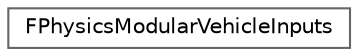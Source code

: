 digraph "Graphical Class Hierarchy"
{
 // INTERACTIVE_SVG=YES
 // LATEX_PDF_SIZE
  bgcolor="transparent";
  edge [fontname=Helvetica,fontsize=10,labelfontname=Helvetica,labelfontsize=10];
  node [fontname=Helvetica,fontsize=10,shape=box,height=0.2,width=0.4];
  rankdir="LR";
  Node0 [id="Node000000",label="FPhysicsModularVehicleInputs",height=0.2,width=0.4,color="grey40", fillcolor="white", style="filled",URL="$d6/dbf/structFPhysicsModularVehicleInputs.html",tooltip="Per Vehicle input State from Game Thread to Physics Thread."];
}
